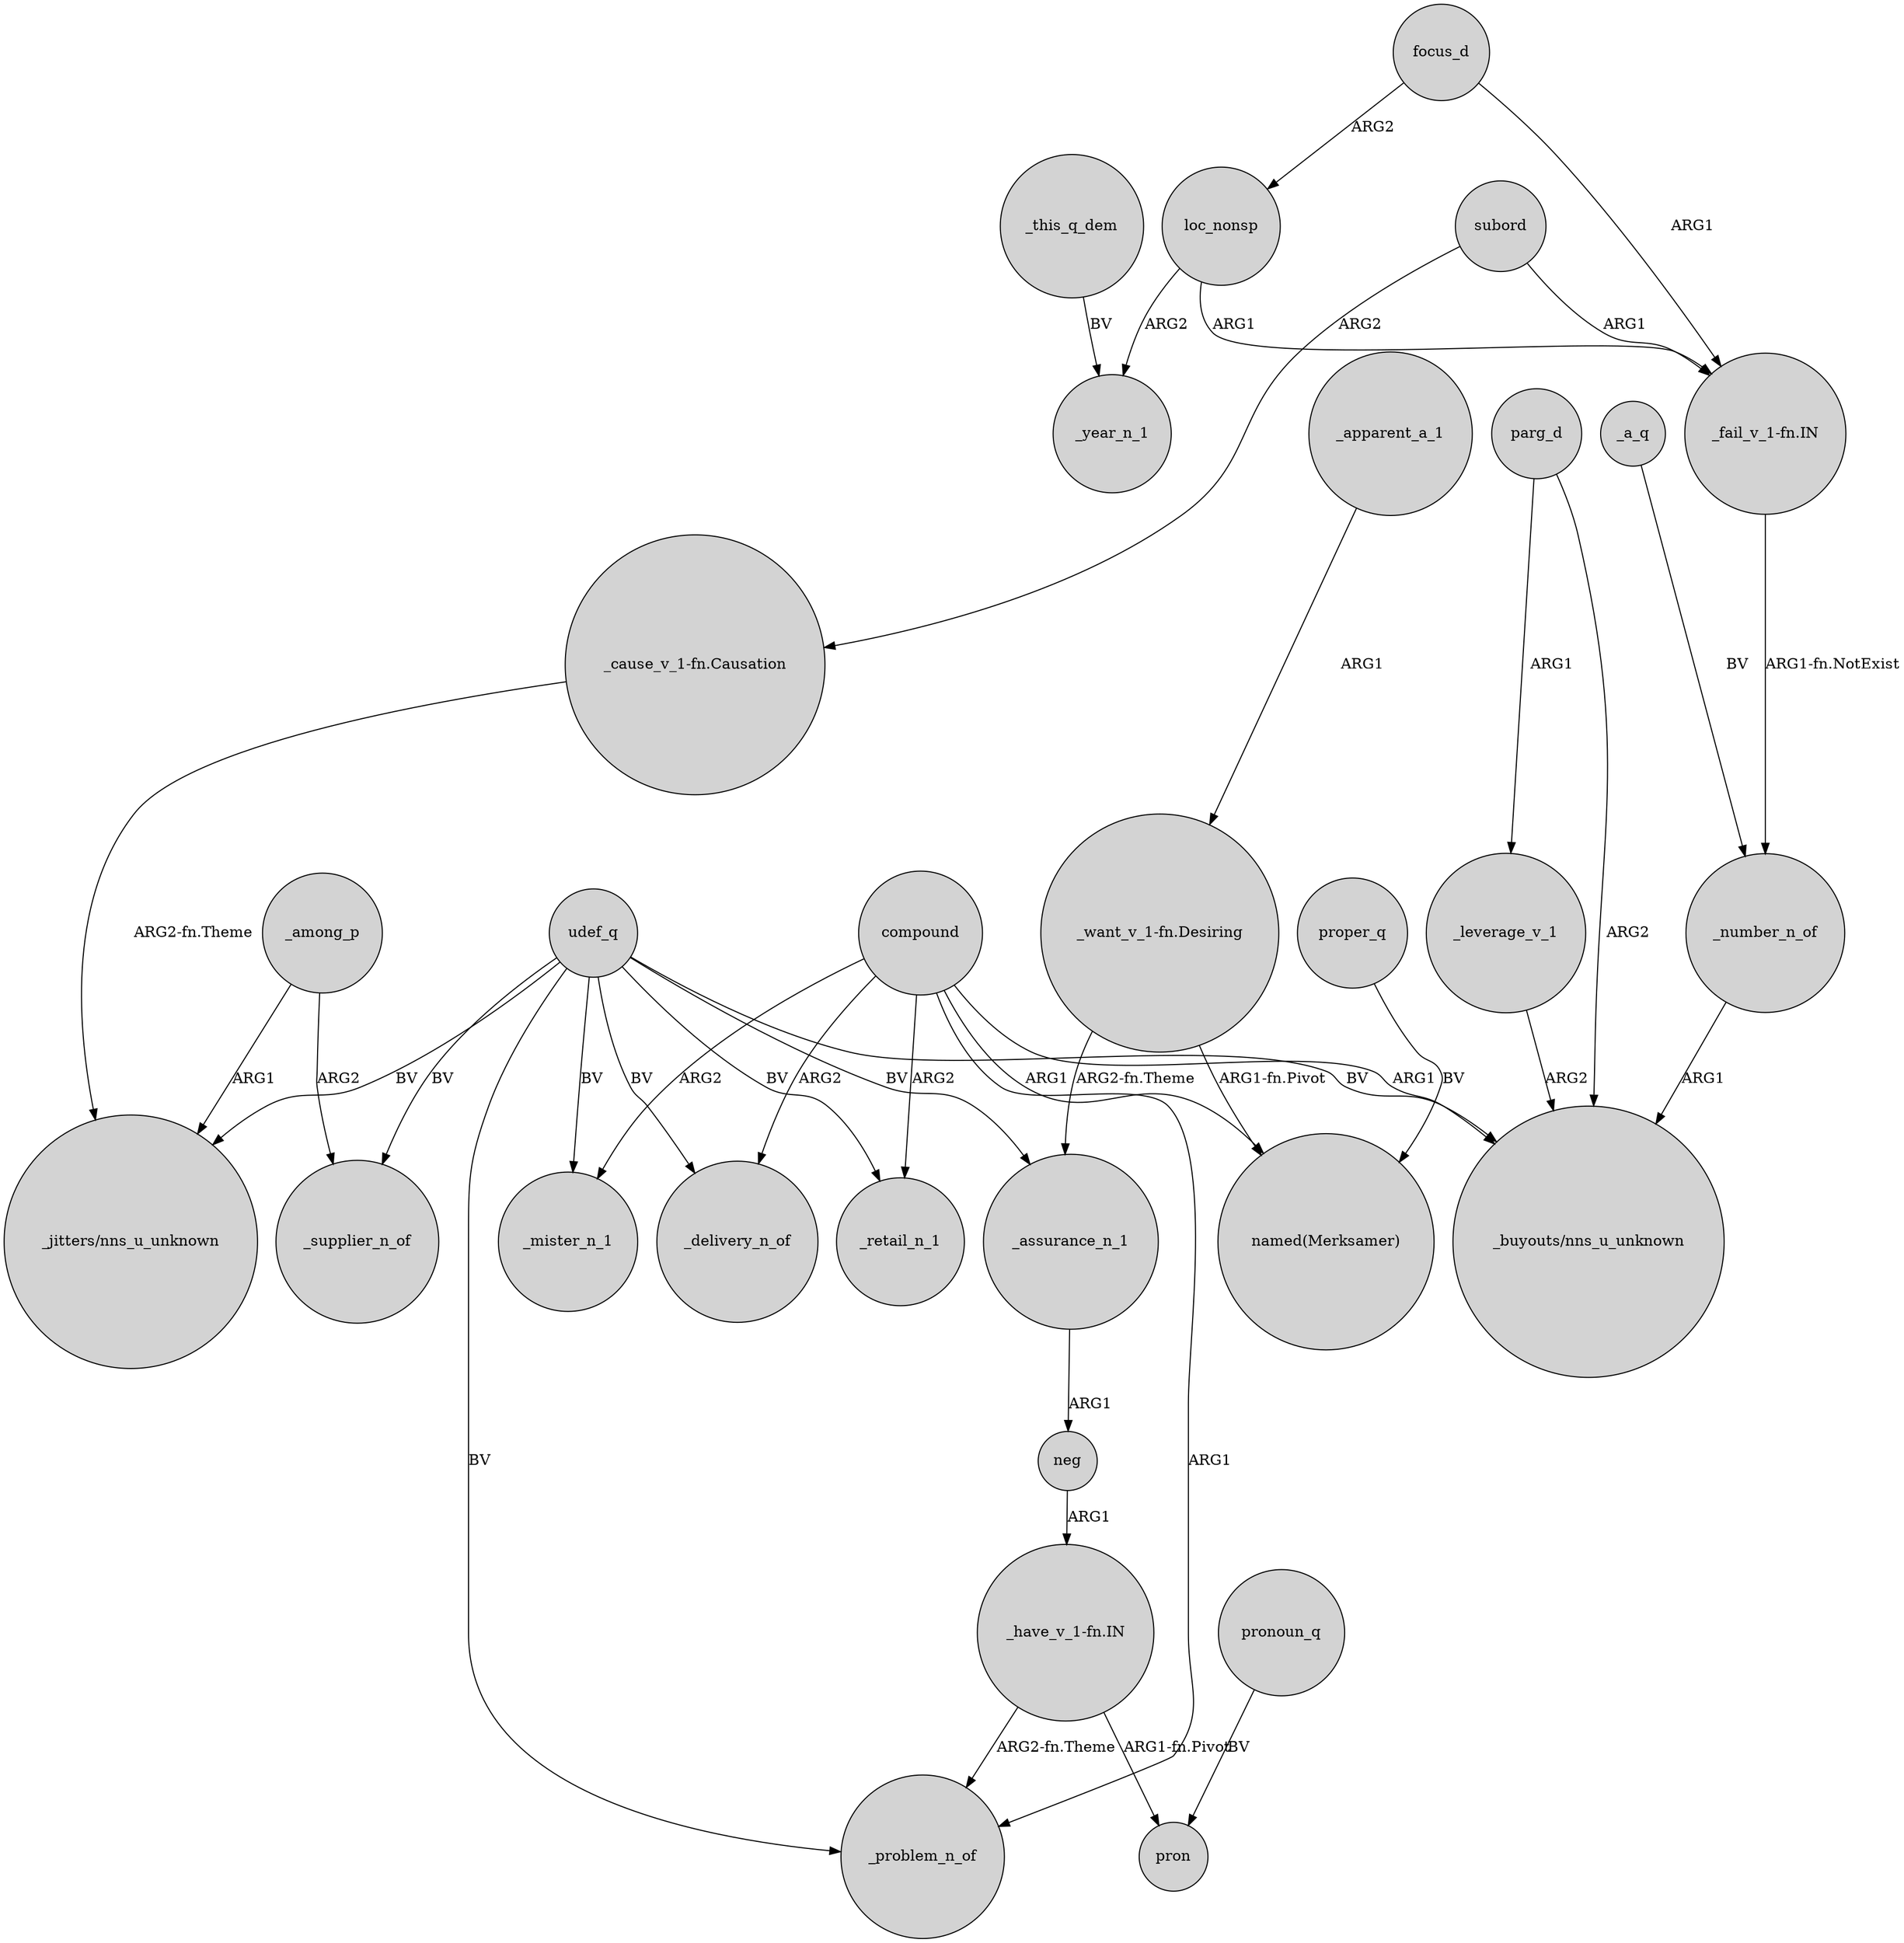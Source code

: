 digraph {
	node [shape=circle style=filled]
	_among_p -> _supplier_n_of [label=ARG2]
	compound -> "named(Merksamer)" [label=ARG1]
	focus_d -> loc_nonsp [label=ARG2]
	_leverage_v_1 -> "_buyouts/nns_u_unknown" [label=ARG2]
	_apparent_a_1 -> "_want_v_1-fn.Desiring" [label=ARG1]
	_assurance_n_1 -> neg [label=ARG1]
	"_fail_v_1-fn.IN" -> _number_n_of [label="ARG1-fn.NotExist"]
	_a_q -> _number_n_of [label=BV]
	loc_nonsp -> "_fail_v_1-fn.IN" [label=ARG1]
	neg -> "_have_v_1-fn.IN" [label=ARG1]
	udef_q -> _delivery_n_of [label=BV]
	compound -> _mister_n_1 [label=ARG2]
	compound -> _retail_n_1 [label=ARG2]
	udef_q -> "_jitters/nns_u_unknown" [label=BV]
	focus_d -> "_fail_v_1-fn.IN" [label=ARG1]
	"_have_v_1-fn.IN" -> _problem_n_of [label="ARG2-fn.Theme"]
	udef_q -> _mister_n_1 [label=BV]
	_number_n_of -> "_buyouts/nns_u_unknown" [label=ARG1]
	udef_q -> _problem_n_of [label=BV]
	"_have_v_1-fn.IN" -> pron [label="ARG1-fn.Pivot"]
	udef_q -> _assurance_n_1 [label=BV]
	"_want_v_1-fn.Desiring" -> _assurance_n_1 [label="ARG2-fn.Theme"]
	parg_d -> _leverage_v_1 [label=ARG1]
	pronoun_q -> pron [label=BV]
	"_want_v_1-fn.Desiring" -> "named(Merksamer)" [label="ARG1-fn.Pivot"]
	compound -> _problem_n_of [label=ARG1]
	compound -> _delivery_n_of [label=ARG2]
	"_cause_v_1-fn.Causation" -> "_jitters/nns_u_unknown" [label="ARG2-fn.Theme"]
	loc_nonsp -> _year_n_1 [label=ARG2]
	subord -> "_fail_v_1-fn.IN" [label=ARG1]
	compound -> "_buyouts/nns_u_unknown" [label=ARG1]
	proper_q -> "named(Merksamer)" [label=BV]
	udef_q -> "_buyouts/nns_u_unknown" [label=BV]
	_among_p -> "_jitters/nns_u_unknown" [label=ARG1]
	udef_q -> _retail_n_1 [label=BV]
	subord -> "_cause_v_1-fn.Causation" [label=ARG2]
	udef_q -> _supplier_n_of [label=BV]
	parg_d -> "_buyouts/nns_u_unknown" [label=ARG2]
	_this_q_dem -> _year_n_1 [label=BV]
}
